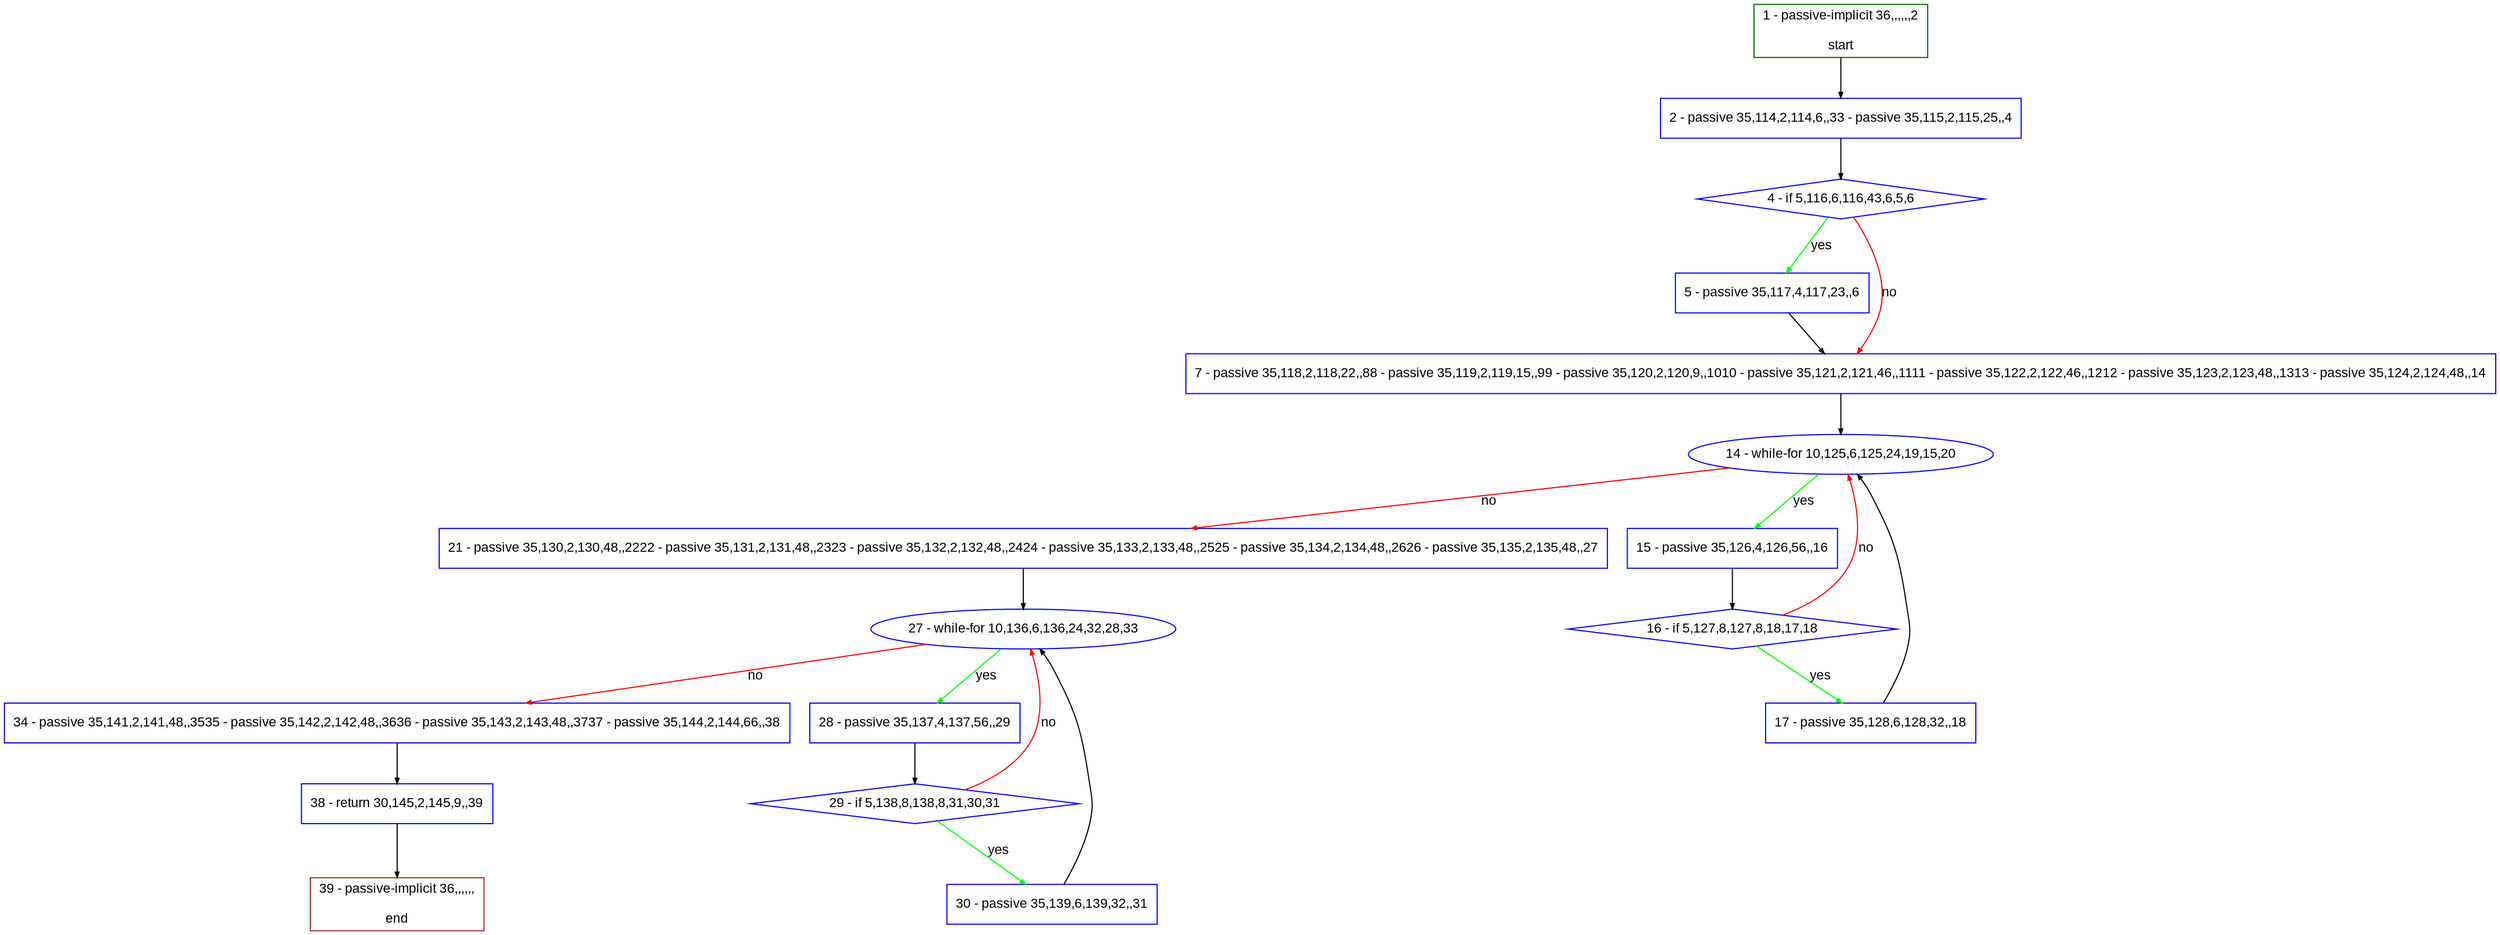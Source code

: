 digraph "" {
  graph [pack="true", label="", fontsize="12", packmode="clust", fontname="Arial", fillcolor="#FFFFCC", bgcolor="white", style="rounded,filled", compound="true"];
  node [node_initialized="no", label="", color="grey", fontsize="12", fillcolor="white", fontname="Arial", style="filled", shape="rectangle", compound="true", fixedsize="false"];
  edge [fontcolor="black", arrowhead="normal", arrowtail="none", arrowsize="0.5", ltail="", label="", color="black", fontsize="12", lhead="", fontname="Arial", dir="forward", compound="true"];
  __N1 [label="2 - passive 35,114,2,114,6,,33 - passive 35,115,2,115,25,,4", color="#0000ff", fillcolor="#ffffff", style="filled", shape="box"];
  __N2 [label="1 - passive-implicit 36,,,,,,2\n\nstart", color="#006400", fillcolor="#ffffff", style="filled", shape="box"];
  __N3 [label="4 - if 5,116,6,116,43,6,5,6", color="#0000ff", fillcolor="#ffffff", style="filled", shape="diamond"];
  __N4 [label="5 - passive 35,117,4,117,23,,6", color="#0000ff", fillcolor="#ffffff", style="filled", shape="box"];
  __N5 [label="7 - passive 35,118,2,118,22,,88 - passive 35,119,2,119,15,,99 - passive 35,120,2,120,9,,1010 - passive 35,121,2,121,46,,1111 - passive 35,122,2,122,46,,1212 - passive 35,123,2,123,48,,1313 - passive 35,124,2,124,48,,14", color="#0000ff", fillcolor="#ffffff", style="filled", shape="box"];
  __N6 [label="14 - while-for 10,125,6,125,24,19,15,20", color="#0000ff", fillcolor="#ffffff", style="filled", shape="oval"];
  __N7 [label="15 - passive 35,126,4,126,56,,16", color="#0000ff", fillcolor="#ffffff", style="filled", shape="box"];
  __N8 [label="21 - passive 35,130,2,130,48,,2222 - passive 35,131,2,131,48,,2323 - passive 35,132,2,132,48,,2424 - passive 35,133,2,133,48,,2525 - passive 35,134,2,134,48,,2626 - passive 35,135,2,135,48,,27", color="#0000ff", fillcolor="#ffffff", style="filled", shape="box"];
  __N9 [label="16 - if 5,127,8,127,8,18,17,18", color="#0000ff", fillcolor="#ffffff", style="filled", shape="diamond"];
  __N10 [label="17 - passive 35,128,6,128,32,,18", color="#0000ff", fillcolor="#ffffff", style="filled", shape="box"];
  __N11 [label="27 - while-for 10,136,6,136,24,32,28,33", color="#0000ff", fillcolor="#ffffff", style="filled", shape="oval"];
  __N12 [label="28 - passive 35,137,4,137,56,,29", color="#0000ff", fillcolor="#ffffff", style="filled", shape="box"];
  __N13 [label="34 - passive 35,141,2,141,48,,3535 - passive 35,142,2,142,48,,3636 - passive 35,143,2,143,48,,3737 - passive 35,144,2,144,66,,38", color="#0000ff", fillcolor="#ffffff", style="filled", shape="box"];
  __N14 [label="29 - if 5,138,8,138,8,31,30,31", color="#0000ff", fillcolor="#ffffff", style="filled", shape="diamond"];
  __N15 [label="30 - passive 35,139,6,139,32,,31", color="#0000ff", fillcolor="#ffffff", style="filled", shape="box"];
  __N16 [label="38 - return 30,145,2,145,9,,39", color="#0000ff", fillcolor="#ffffff", style="filled", shape="box"];
  __N17 [label="39 - passive-implicit 36,,,,,,\n\nend", color="#a52a2a", fillcolor="#ffffff", style="filled", shape="box"];
  __N2 -> __N1 [arrowhead="normal", arrowtail="none", color="#000000", label="", dir="forward"];
  __N1 -> __N3 [arrowhead="normal", arrowtail="none", color="#000000", label="", dir="forward"];
  __N3 -> __N4 [arrowhead="normal", arrowtail="none", color="#00ff00", label="yes", dir="forward"];
  __N3 -> __N5 [arrowhead="normal", arrowtail="none", color="#ff0000", label="no", dir="forward"];
  __N4 -> __N5 [arrowhead="normal", arrowtail="none", color="#000000", label="", dir="forward"];
  __N5 -> __N6 [arrowhead="normal", arrowtail="none", color="#000000", label="", dir="forward"];
  __N6 -> __N7 [arrowhead="normal", arrowtail="none", color="#00ff00", label="yes", dir="forward"];
  __N6 -> __N8 [arrowhead="normal", arrowtail="none", color="#ff0000", label="no", dir="forward"];
  __N7 -> __N9 [arrowhead="normal", arrowtail="none", color="#000000", label="", dir="forward"];
  __N9 -> __N6 [arrowhead="normal", arrowtail="none", color="#ff0000", label="no", dir="forward"];
  __N9 -> __N10 [arrowhead="normal", arrowtail="none", color="#00ff00", label="yes", dir="forward"];
  __N10 -> __N6 [arrowhead="normal", arrowtail="none", color="#000000", label="", dir="forward"];
  __N8 -> __N11 [arrowhead="normal", arrowtail="none", color="#000000", label="", dir="forward"];
  __N11 -> __N12 [arrowhead="normal", arrowtail="none", color="#00ff00", label="yes", dir="forward"];
  __N11 -> __N13 [arrowhead="normal", arrowtail="none", color="#ff0000", label="no", dir="forward"];
  __N12 -> __N14 [arrowhead="normal", arrowtail="none", color="#000000", label="", dir="forward"];
  __N14 -> __N11 [arrowhead="normal", arrowtail="none", color="#ff0000", label="no", dir="forward"];
  __N14 -> __N15 [arrowhead="normal", arrowtail="none", color="#00ff00", label="yes", dir="forward"];
  __N15 -> __N11 [arrowhead="normal", arrowtail="none", color="#000000", label="", dir="forward"];
  __N13 -> __N16 [arrowhead="normal", arrowtail="none", color="#000000", label="", dir="forward"];
  __N16 -> __N17 [arrowhead="normal", arrowtail="none", color="#000000", label="", dir="forward"];
}
